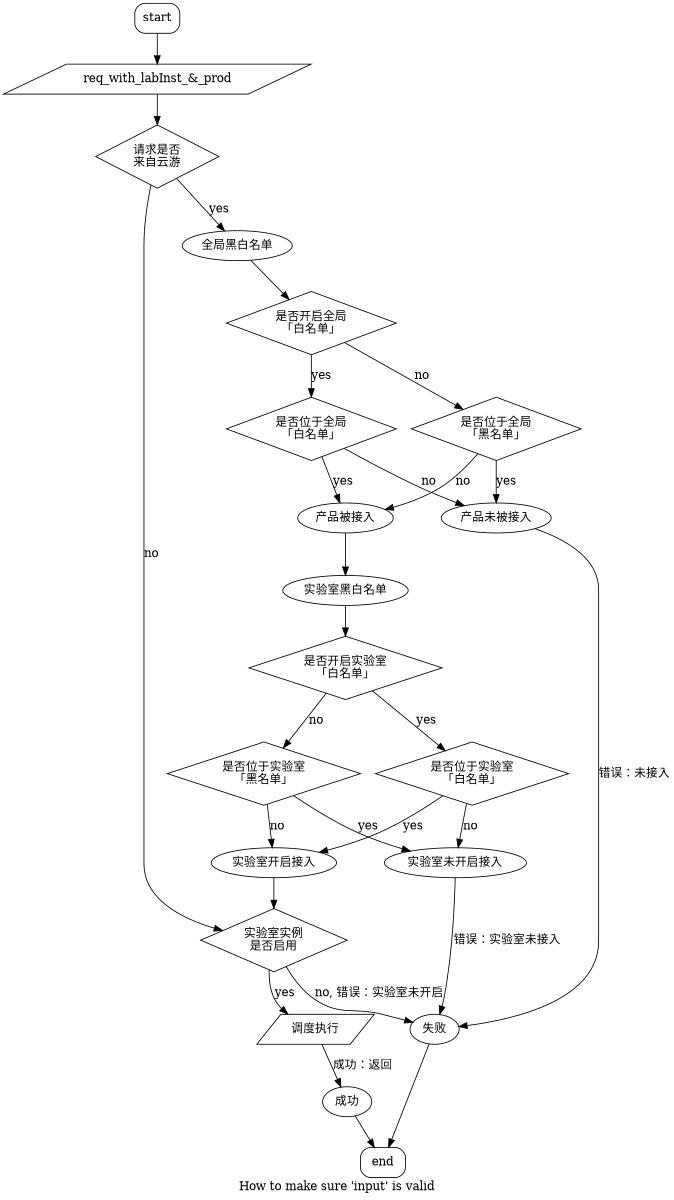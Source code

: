 digraph access
{
  label="How to make sure 'input' is valid"
  size ="8,8";

  start[shape="box", style=rounded];
  end[shape="box", style=rounded];

  request[shape="parallelogram", style="", label="req_with_labInst_&_prod"]
  if_valid_1[shape="diamond", style="", label="请求是否\n来自云游"];
  if_valid_2[shape="diamond", style="", label="是否开启全局\n「白名单」"];
  if_valid_3[shape="diamond", style="", label="是否位于全局\n「白名单」"];
  if_valid_4[shape="diamond", style="", label="是否位于全局\n「黑名单」"];
  if_valid_5[shape="diamond", style="", label="是否开启实验室\n「白名单」"];
  if_valid_6[shape="diamond", style="", label="是否位于实验室\n「白名单」"];
  if_valid_7[shape="diamond", style="", label="是否位于实验室\n「黑名单」"];
  if_valid_8[shape="diamond", style="", label="实验室实例\n是否启用"];
  failed[label="失败"]
  success[label="成功"]
  stage_1[style="", label="全局黑白名单"]
  stage_2[style="", label="产品未被接入"]
  stage_3[style="", label="产品被接入"]
  stage_4[style="", label="实验室黑白名单"]
  stage_5[style="", label="实验室开启接入"]
  stage_6[style="", label="实验室未开启接入"]
  run[shape="parallelogram", style="", label="调度执行"]
  

  start -> request;
  request -> if_valid_1;
  if_valid_1 -> stage_1[label="yes"];
    stage_1 -> if_valid_2;
    if_valid_2 -> if_valid_3[label="yes"];
      if_valid_3 -> stage_3[label="yes"];
      if_valid_3 -> stage_2[label="no"];
    if_valid_2 -> if_valid_4[label="no"]
      if_valid_4 -> stage_3[label="no"];
      if_valid_4 -> stage_2[label="yes"];
    stage_2 -> failed[label="错误：未接入"];
    
    stage_3 -> stage_4;
    stage_4 -> if_valid_5
    if_valid_5 -> if_valid_6[label="yes"];
      if_valid_6 -> stage_5[label="yes"]
      if_valid_6 -> stage_6[label="no"]
    if_valid_5 -> if_valid_7[label="no"];
      if_valid_7 -> stage_5[label="no"]
      if_valid_7 -> stage_6[label="yes"]
    stage_5 -> if_valid_8
    stage_6 -> failed[label="错误：实验室未接入"]
    if_valid_8 -> failed[label="no, 错误：实验室未开启"]
    if_valid_8 -> run[label="yes"]

    run -> success[label="成功：返回"]

  if_valid_1 -> if_valid_8[label="no"]

  failed -> end;
  success -> end


  
	// {rank=same;3;22;}
	// {rank=same;4;33;}
	// {rank=same;5;44;}
	// {rank=same;6;55;66;}
}
